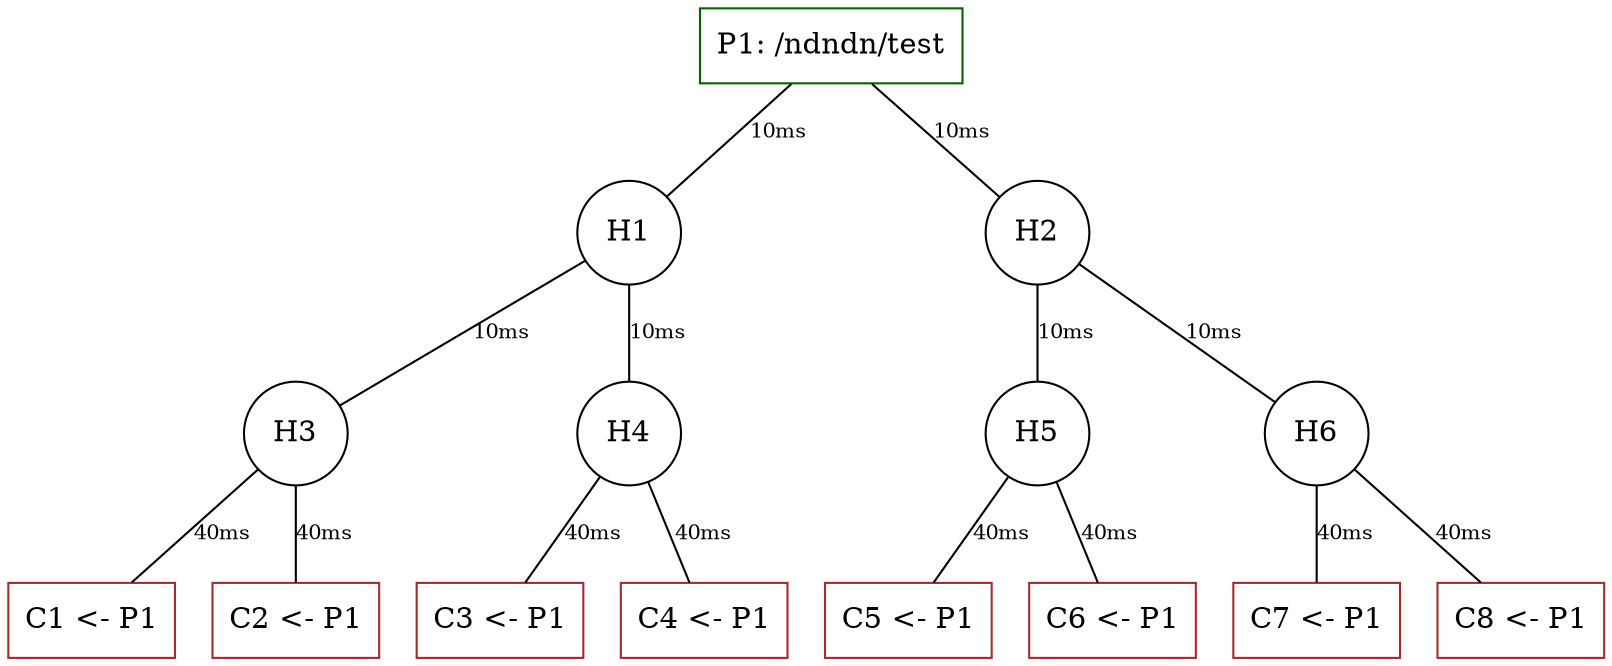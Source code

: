digraph finite_state_machine {
    //layout="dot"
    edge [ arrowhead=none fontsize=10 ];

    subgraph hubs { // all hubs should be listed here
        // hub nodes should follow format H + index 
        node [shape = circle, rank = 5];
        H1; H2; H3; H4; H5; H6;
        
        H1 -> H3 [ label = "10ms" ];
        H1 -> H4 [ label = "10ms" ];
        H2 -> H5 [ label = "10ms" ];
        H2 -> H6 [ label = "10ms" ];
    }

    subgraph producers { // all producers are listed here
        // producer nodes should follow format P + index
        rank = source
        node [shape=rect, color = darkgreen];

        P1 [color = darkgreen, label="P1: /ndndn/test"];
    }
    P1 -> H1 [ label = "10ms" ];
    P1 -> H2 [ label = "10ms" ];

    subgraph consumers { // all consumer clusters are lister here
        // consumer cluster nodes should follow format C + index
        // the label for consumer cluster should follow format:
        // 		Cx<number of consumers> <- <producer id> [<producer id>, ...]
        rank = sink
        node [shape = rect, color = brown];
        C1 [label = "C1 <- P1"];
        C2 [label = "C2 <- P1"];
        C3 [label = "C3 <- P1"];
        C4 [label = "C4 <- P1"];
        C5 [label = "C5 <- P1"];
        C6 [label = "C6 <- P1"];
        C7 [label = "C7 <- P1"];
        C8 [label = "C8 <- P1"];
    }

    C1 -> H3 [label = "40ms"];
    C2 -> H3 [label = "40ms"];
    C3 -> H4 [label = "40ms"];
    C4 -> H4 [label = "40ms"];
    C5 -> H5 [label = "40ms"];
    C6 -> H5 [label = "40ms"];
    C7 -> H6 [label = "40ms"];
    C8 -> H6 [label = "40ms"];
}
